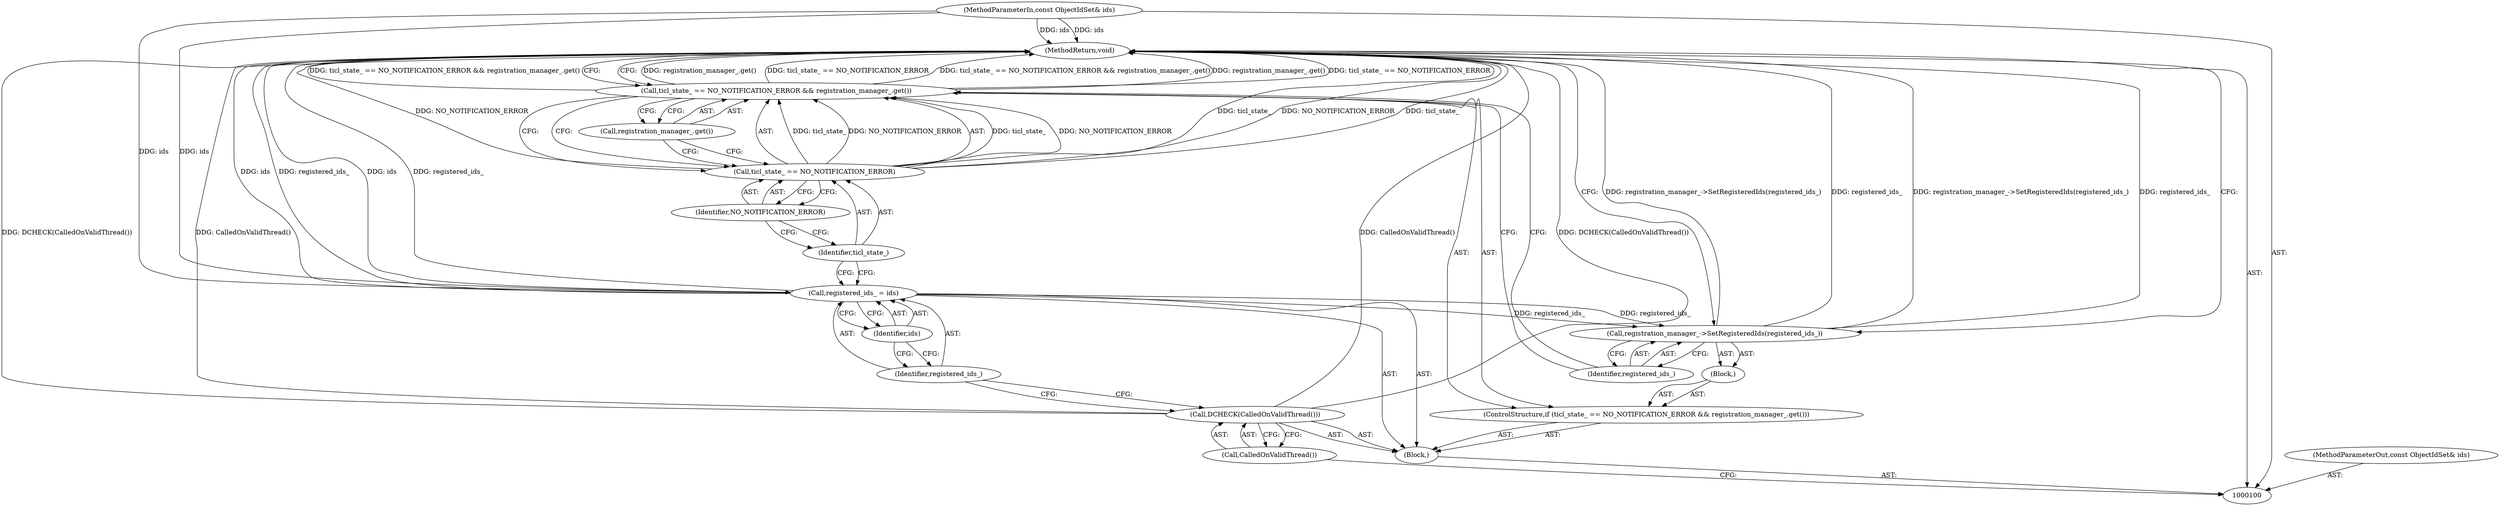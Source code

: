 digraph "1_Chrome_8a50f99c25fb70ff43aaa82b6f9569db383f0ca8_6" {
"1000117" [label="(MethodReturn,void)"];
"1000101" [label="(MethodParameterIn,const ObjectIdSet& ids)"];
"1000151" [label="(MethodParameterOut,const ObjectIdSet& ids)"];
"1000102" [label="(Block,)"];
"1000104" [label="(Call,CalledOnValidThread())"];
"1000103" [label="(Call,DCHECK(CalledOnValidThread()))"];
"1000107" [label="(Identifier,ids)"];
"1000105" [label="(Call,registered_ids_ = ids)"];
"1000106" [label="(Identifier,registered_ids_)"];
"1000112" [label="(Identifier,NO_NOTIFICATION_ERROR)"];
"1000108" [label="(ControlStructure,if (ticl_state_ == NO_NOTIFICATION_ERROR && registration_manager_.get()))"];
"1000113" [label="(Call,registration_manager_.get())"];
"1000109" [label="(Call,ticl_state_ == NO_NOTIFICATION_ERROR && registration_manager_.get())"];
"1000110" [label="(Call,ticl_state_ == NO_NOTIFICATION_ERROR)"];
"1000111" [label="(Identifier,ticl_state_)"];
"1000114" [label="(Block,)"];
"1000115" [label="(Call,registration_manager_->SetRegisteredIds(registered_ids_))"];
"1000116" [label="(Identifier,registered_ids_)"];
"1000117" -> "1000100"  [label="AST: "];
"1000117" -> "1000115"  [label="CFG: "];
"1000117" -> "1000109"  [label="CFG: "];
"1000105" -> "1000117"  [label="DDG: ids"];
"1000105" -> "1000117"  [label="DDG: registered_ids_"];
"1000103" -> "1000117"  [label="DDG: CalledOnValidThread()"];
"1000103" -> "1000117"  [label="DDG: DCHECK(CalledOnValidThread())"];
"1000115" -> "1000117"  [label="DDG: registration_manager_->SetRegisteredIds(registered_ids_)"];
"1000115" -> "1000117"  [label="DDG: registered_ids_"];
"1000110" -> "1000117"  [label="DDG: NO_NOTIFICATION_ERROR"];
"1000110" -> "1000117"  [label="DDG: ticl_state_"];
"1000109" -> "1000117"  [label="DDG: registration_manager_.get()"];
"1000109" -> "1000117"  [label="DDG: ticl_state_ == NO_NOTIFICATION_ERROR"];
"1000109" -> "1000117"  [label="DDG: ticl_state_ == NO_NOTIFICATION_ERROR && registration_manager_.get()"];
"1000101" -> "1000117"  [label="DDG: ids"];
"1000101" -> "1000100"  [label="AST: "];
"1000101" -> "1000117"  [label="DDG: ids"];
"1000101" -> "1000105"  [label="DDG: ids"];
"1000151" -> "1000100"  [label="AST: "];
"1000102" -> "1000100"  [label="AST: "];
"1000103" -> "1000102"  [label="AST: "];
"1000105" -> "1000102"  [label="AST: "];
"1000108" -> "1000102"  [label="AST: "];
"1000104" -> "1000103"  [label="AST: "];
"1000104" -> "1000100"  [label="CFG: "];
"1000103" -> "1000104"  [label="CFG: "];
"1000103" -> "1000102"  [label="AST: "];
"1000103" -> "1000104"  [label="CFG: "];
"1000104" -> "1000103"  [label="AST: "];
"1000106" -> "1000103"  [label="CFG: "];
"1000103" -> "1000117"  [label="DDG: CalledOnValidThread()"];
"1000103" -> "1000117"  [label="DDG: DCHECK(CalledOnValidThread())"];
"1000107" -> "1000105"  [label="AST: "];
"1000107" -> "1000106"  [label="CFG: "];
"1000105" -> "1000107"  [label="CFG: "];
"1000105" -> "1000102"  [label="AST: "];
"1000105" -> "1000107"  [label="CFG: "];
"1000106" -> "1000105"  [label="AST: "];
"1000107" -> "1000105"  [label="AST: "];
"1000111" -> "1000105"  [label="CFG: "];
"1000105" -> "1000117"  [label="DDG: ids"];
"1000105" -> "1000117"  [label="DDG: registered_ids_"];
"1000101" -> "1000105"  [label="DDG: ids"];
"1000105" -> "1000115"  [label="DDG: registered_ids_"];
"1000106" -> "1000105"  [label="AST: "];
"1000106" -> "1000103"  [label="CFG: "];
"1000107" -> "1000106"  [label="CFG: "];
"1000112" -> "1000110"  [label="AST: "];
"1000112" -> "1000111"  [label="CFG: "];
"1000110" -> "1000112"  [label="CFG: "];
"1000108" -> "1000102"  [label="AST: "];
"1000109" -> "1000108"  [label="AST: "];
"1000114" -> "1000108"  [label="AST: "];
"1000113" -> "1000109"  [label="AST: "];
"1000113" -> "1000110"  [label="CFG: "];
"1000109" -> "1000113"  [label="CFG: "];
"1000109" -> "1000108"  [label="AST: "];
"1000109" -> "1000110"  [label="CFG: "];
"1000109" -> "1000113"  [label="CFG: "];
"1000110" -> "1000109"  [label="AST: "];
"1000113" -> "1000109"  [label="AST: "];
"1000116" -> "1000109"  [label="CFG: "];
"1000117" -> "1000109"  [label="CFG: "];
"1000109" -> "1000117"  [label="DDG: registration_manager_.get()"];
"1000109" -> "1000117"  [label="DDG: ticl_state_ == NO_NOTIFICATION_ERROR"];
"1000109" -> "1000117"  [label="DDG: ticl_state_ == NO_NOTIFICATION_ERROR && registration_manager_.get()"];
"1000110" -> "1000109"  [label="DDG: ticl_state_"];
"1000110" -> "1000109"  [label="DDG: NO_NOTIFICATION_ERROR"];
"1000110" -> "1000109"  [label="AST: "];
"1000110" -> "1000112"  [label="CFG: "];
"1000111" -> "1000110"  [label="AST: "];
"1000112" -> "1000110"  [label="AST: "];
"1000113" -> "1000110"  [label="CFG: "];
"1000109" -> "1000110"  [label="CFG: "];
"1000110" -> "1000117"  [label="DDG: NO_NOTIFICATION_ERROR"];
"1000110" -> "1000117"  [label="DDG: ticl_state_"];
"1000110" -> "1000109"  [label="DDG: ticl_state_"];
"1000110" -> "1000109"  [label="DDG: NO_NOTIFICATION_ERROR"];
"1000111" -> "1000110"  [label="AST: "];
"1000111" -> "1000105"  [label="CFG: "];
"1000112" -> "1000111"  [label="CFG: "];
"1000114" -> "1000108"  [label="AST: "];
"1000115" -> "1000114"  [label="AST: "];
"1000115" -> "1000114"  [label="AST: "];
"1000115" -> "1000116"  [label="CFG: "];
"1000116" -> "1000115"  [label="AST: "];
"1000117" -> "1000115"  [label="CFG: "];
"1000115" -> "1000117"  [label="DDG: registration_manager_->SetRegisteredIds(registered_ids_)"];
"1000115" -> "1000117"  [label="DDG: registered_ids_"];
"1000105" -> "1000115"  [label="DDG: registered_ids_"];
"1000116" -> "1000115"  [label="AST: "];
"1000116" -> "1000109"  [label="CFG: "];
"1000115" -> "1000116"  [label="CFG: "];
}

